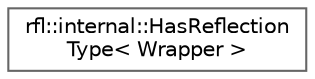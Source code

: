digraph "类继承关系图"
{
 // LATEX_PDF_SIZE
  bgcolor="transparent";
  edge [fontname=Helvetica,fontsize=10,labelfontname=Helvetica,labelfontsize=10];
  node [fontname=Helvetica,fontsize=10,shape=box,height=0.2,width=0.4];
  rankdir="LR";
  Node0 [id="Node000000",label="rfl::internal::HasReflection\lType\< Wrapper \>",height=0.2,width=0.4,color="grey40", fillcolor="white", style="filled",URL="$classrfl_1_1internal_1_1_has_reflection_type.html",tooltip=" "];
}
